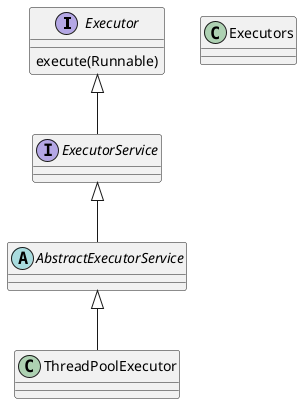 @startuml

'abstract class AbstractList
'abstract AbstractCollection
'interface List
interface Executor {
execute(Runnable)
}
interface ExecutorService
abstract class AbstractExecutorService
class ThreadPoolExecutor
class Executors

Executor <|-- ExecutorService
ExecutorService <|-- AbstractExecutorService
AbstractExecutorService <|-- ThreadPoolExecutor


'List <|-- AbstractList
'Collection <|-- AbstractCollection

'Collection <|- List
'AbstractCollection <|- AbstractList
'AbstractList <|-- ArrayList

'class ArrayList {
'Object[] elementData
'size()
'}

'enum TimeUnit {
'DAYS
'HOURS
'MINUTES
'}

@enduml